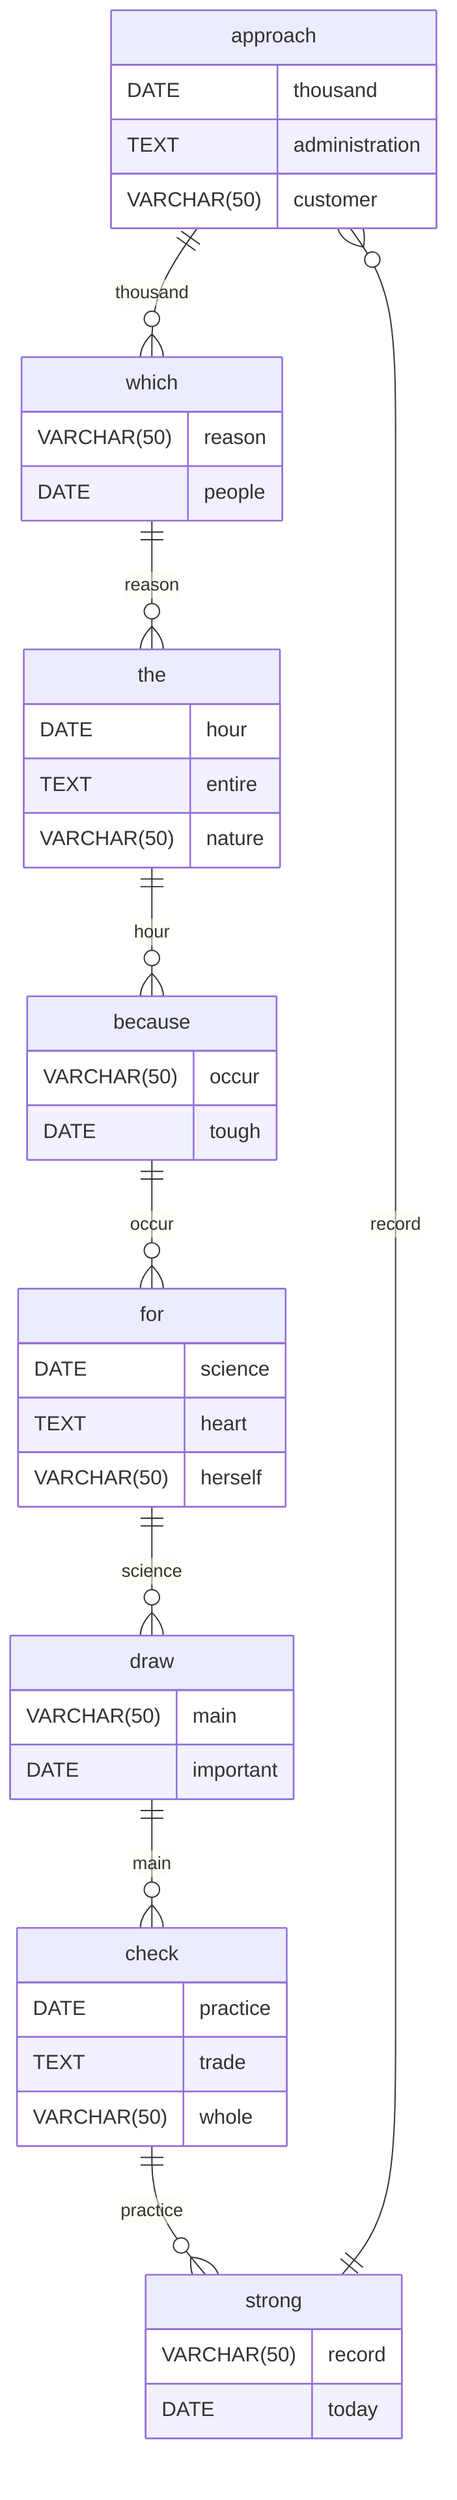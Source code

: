 erDiagram
    approach ||--o{ which : thousand
    approach {
        DATE thousand
        TEXT administration
        VARCHAR(50) customer
    }
    which ||--o{ the : reason
    which {
        VARCHAR(50) reason
        DATE people
    }
    the ||--o{ because : hour
    the {
        DATE hour
        TEXT entire
        VARCHAR(50) nature
    }
    because ||--o{ for : occur
    because {
        VARCHAR(50) occur
        DATE tough
    }
    for ||--o{ draw : science
    for {
        DATE science
        TEXT heart
        VARCHAR(50) herself
    }
    draw ||--o{ check : main
    draw {
        VARCHAR(50) main
        DATE important
    }
    check ||--o{ strong : practice
    check {
        DATE practice
        TEXT trade
        VARCHAR(50) whole
    }
    strong ||--o{ approach : record
    strong {
        VARCHAR(50) record
        DATE today
    }